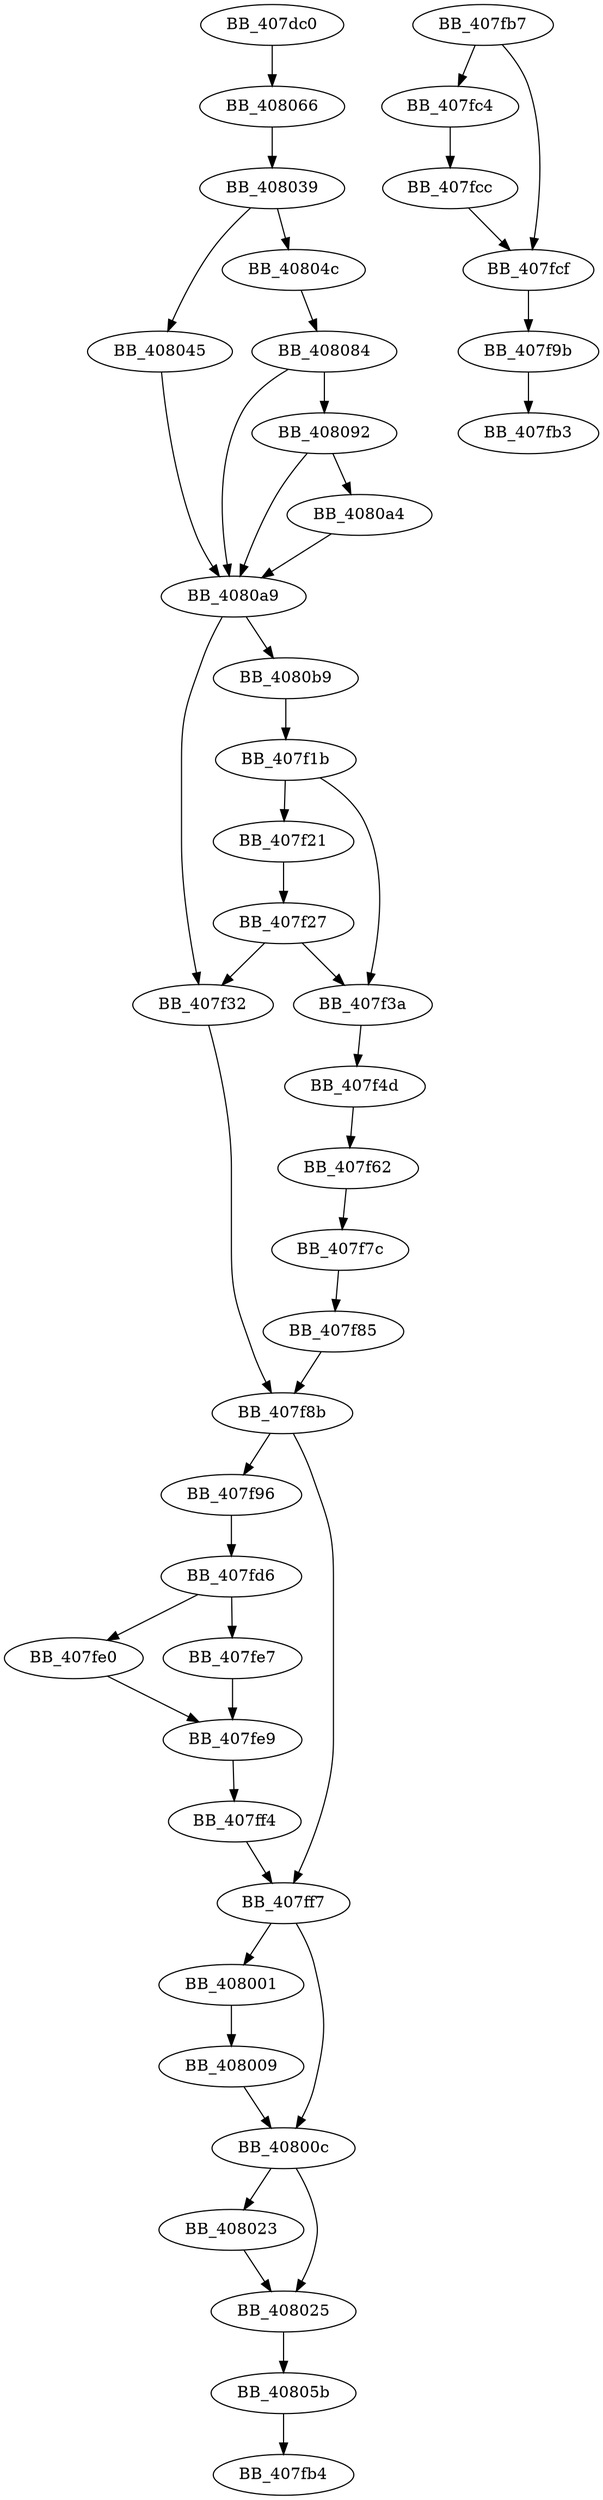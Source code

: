 DiGraph sub_407DC0{
BB_407dc0->BB_408066
BB_407f1b->BB_407f21
BB_407f1b->BB_407f3a
BB_407f21->BB_407f27
BB_407f27->BB_407f32
BB_407f27->BB_407f3a
BB_407f32->BB_407f8b
BB_407f3a->BB_407f4d
BB_407f4d->BB_407f62
BB_407f62->BB_407f7c
BB_407f7c->BB_407f85
BB_407f85->BB_407f8b
BB_407f8b->BB_407f96
BB_407f8b->BB_407ff7
BB_407f96->BB_407fd6
BB_407f9b->BB_407fb3
BB_407fb7->BB_407fc4
BB_407fb7->BB_407fcf
BB_407fc4->BB_407fcc
BB_407fcc->BB_407fcf
BB_407fcf->BB_407f9b
BB_407fd6->BB_407fe0
BB_407fd6->BB_407fe7
BB_407fe0->BB_407fe9
BB_407fe7->BB_407fe9
BB_407fe9->BB_407ff4
BB_407ff4->BB_407ff7
BB_407ff7->BB_408001
BB_407ff7->BB_40800c
BB_408001->BB_408009
BB_408009->BB_40800c
BB_40800c->BB_408023
BB_40800c->BB_408025
BB_408023->BB_408025
BB_408025->BB_40805b
BB_408039->BB_408045
BB_408039->BB_40804c
BB_408045->BB_4080a9
BB_40804c->BB_408084
BB_40805b->BB_407fb4
BB_408066->BB_408039
BB_408084->BB_408092
BB_408084->BB_4080a9
BB_408092->BB_4080a4
BB_408092->BB_4080a9
BB_4080a4->BB_4080a9
BB_4080a9->BB_407f32
BB_4080a9->BB_4080b9
BB_4080b9->BB_407f1b
}
